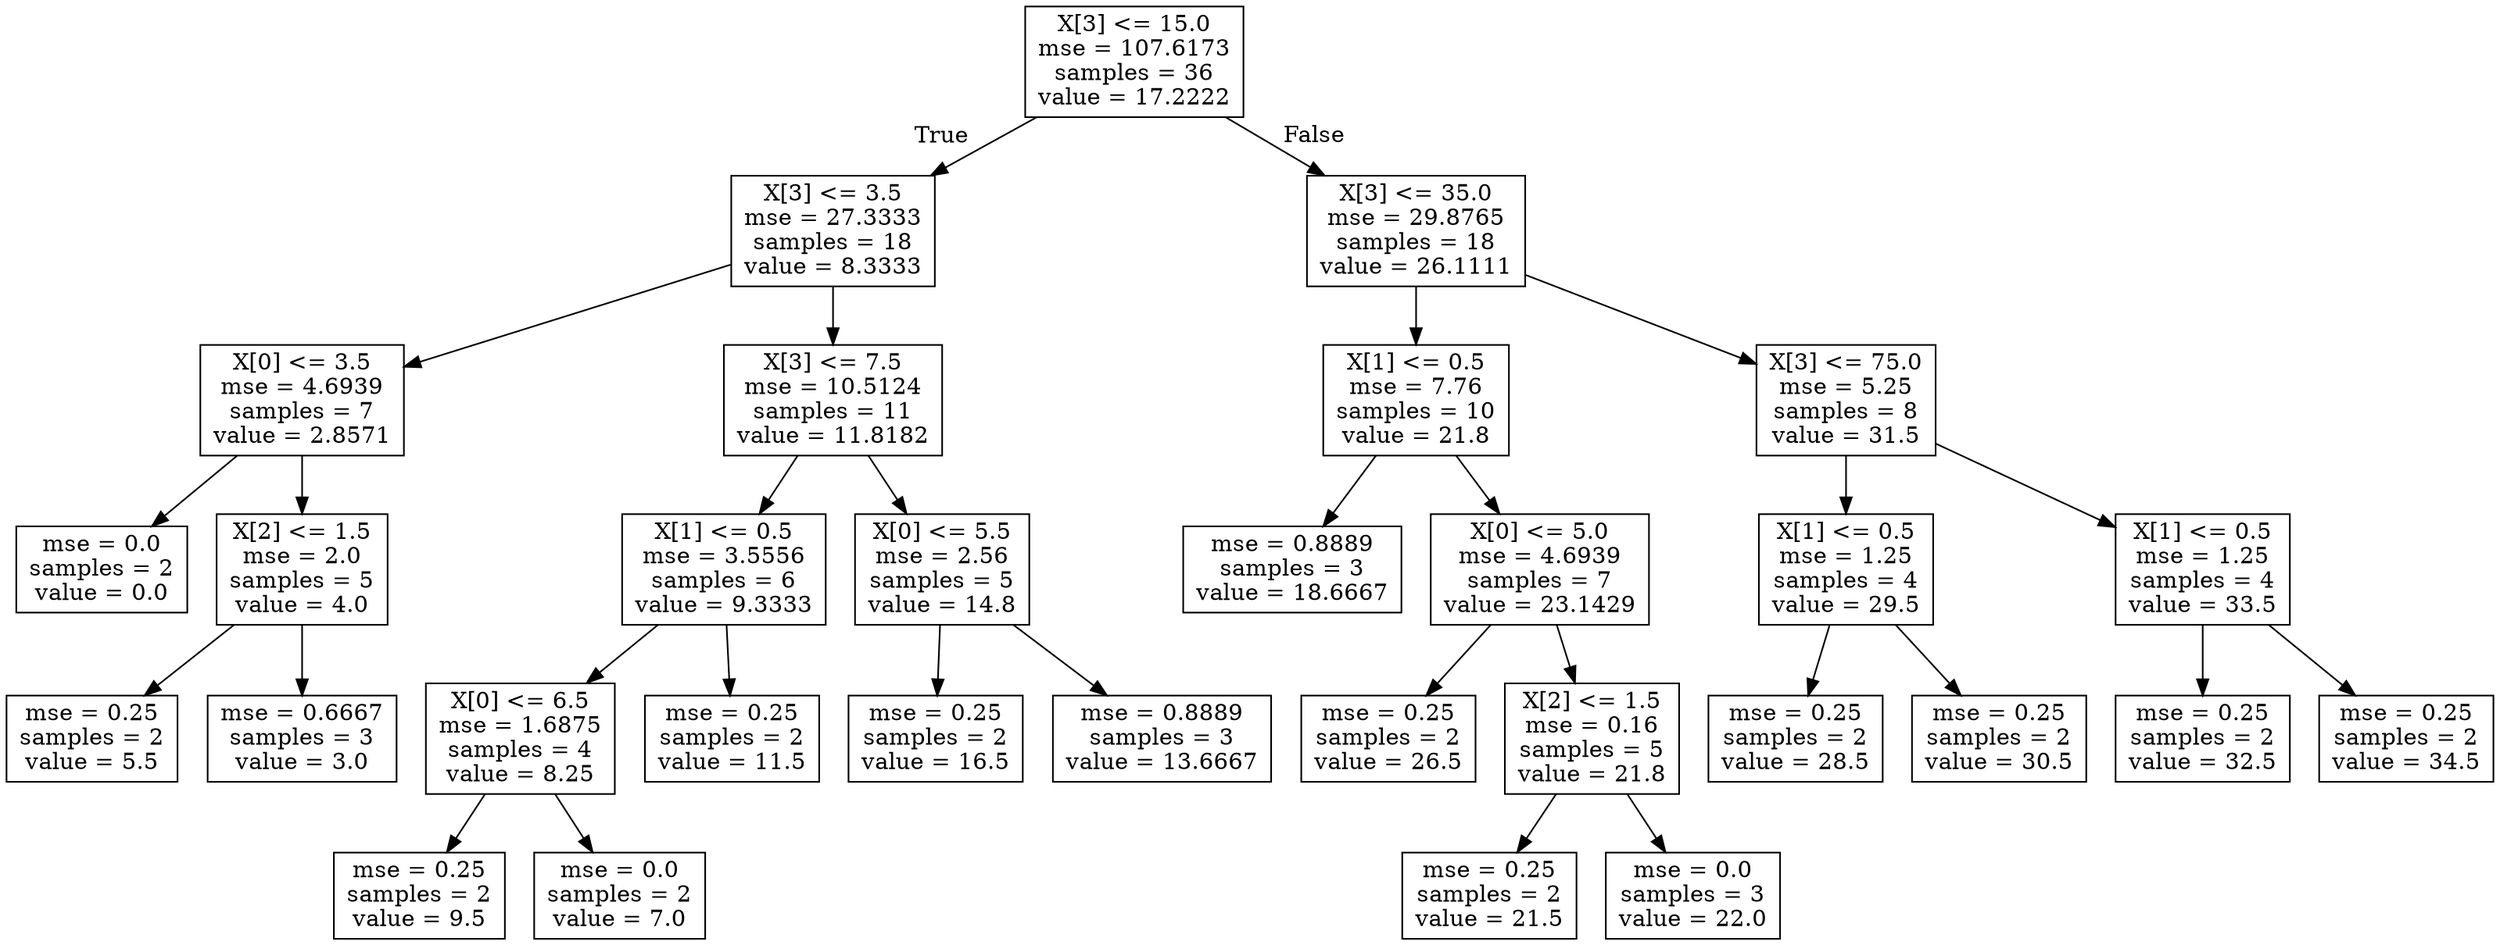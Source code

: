 digraph Tree {
node [shape=box] ;
0 [label="X[3] <= 15.0\nmse = 107.6173\nsamples = 36\nvalue = 17.2222"] ;
1 [label="X[3] <= 3.5\nmse = 27.3333\nsamples = 18\nvalue = 8.3333"] ;
0 -> 1 [labeldistance=2.5, labelangle=45, headlabel="True"] ;
2 [label="X[0] <= 3.5\nmse = 4.6939\nsamples = 7\nvalue = 2.8571"] ;
1 -> 2 ;
3 [label="mse = 0.0\nsamples = 2\nvalue = 0.0"] ;
2 -> 3 ;
4 [label="X[2] <= 1.5\nmse = 2.0\nsamples = 5\nvalue = 4.0"] ;
2 -> 4 ;
5 [label="mse = 0.25\nsamples = 2\nvalue = 5.5"] ;
4 -> 5 ;
6 [label="mse = 0.6667\nsamples = 3\nvalue = 3.0"] ;
4 -> 6 ;
7 [label="X[3] <= 7.5\nmse = 10.5124\nsamples = 11\nvalue = 11.8182"] ;
1 -> 7 ;
8 [label="X[1] <= 0.5\nmse = 3.5556\nsamples = 6\nvalue = 9.3333"] ;
7 -> 8 ;
9 [label="X[0] <= 6.5\nmse = 1.6875\nsamples = 4\nvalue = 8.25"] ;
8 -> 9 ;
10 [label="mse = 0.25\nsamples = 2\nvalue = 9.5"] ;
9 -> 10 ;
11 [label="mse = 0.0\nsamples = 2\nvalue = 7.0"] ;
9 -> 11 ;
12 [label="mse = 0.25\nsamples = 2\nvalue = 11.5"] ;
8 -> 12 ;
13 [label="X[0] <= 5.5\nmse = 2.56\nsamples = 5\nvalue = 14.8"] ;
7 -> 13 ;
14 [label="mse = 0.25\nsamples = 2\nvalue = 16.5"] ;
13 -> 14 ;
15 [label="mse = 0.8889\nsamples = 3\nvalue = 13.6667"] ;
13 -> 15 ;
16 [label="X[3] <= 35.0\nmse = 29.8765\nsamples = 18\nvalue = 26.1111"] ;
0 -> 16 [labeldistance=2.5, labelangle=-45, headlabel="False"] ;
17 [label="X[1] <= 0.5\nmse = 7.76\nsamples = 10\nvalue = 21.8"] ;
16 -> 17 ;
18 [label="mse = 0.8889\nsamples = 3\nvalue = 18.6667"] ;
17 -> 18 ;
19 [label="X[0] <= 5.0\nmse = 4.6939\nsamples = 7\nvalue = 23.1429"] ;
17 -> 19 ;
20 [label="mse = 0.25\nsamples = 2\nvalue = 26.5"] ;
19 -> 20 ;
21 [label="X[2] <= 1.5\nmse = 0.16\nsamples = 5\nvalue = 21.8"] ;
19 -> 21 ;
22 [label="mse = 0.25\nsamples = 2\nvalue = 21.5"] ;
21 -> 22 ;
23 [label="mse = 0.0\nsamples = 3\nvalue = 22.0"] ;
21 -> 23 ;
24 [label="X[3] <= 75.0\nmse = 5.25\nsamples = 8\nvalue = 31.5"] ;
16 -> 24 ;
25 [label="X[1] <= 0.5\nmse = 1.25\nsamples = 4\nvalue = 29.5"] ;
24 -> 25 ;
26 [label="mse = 0.25\nsamples = 2\nvalue = 28.5"] ;
25 -> 26 ;
27 [label="mse = 0.25\nsamples = 2\nvalue = 30.5"] ;
25 -> 27 ;
28 [label="X[1] <= 0.5\nmse = 1.25\nsamples = 4\nvalue = 33.5"] ;
24 -> 28 ;
29 [label="mse = 0.25\nsamples = 2\nvalue = 32.5"] ;
28 -> 29 ;
30 [label="mse = 0.25\nsamples = 2\nvalue = 34.5"] ;
28 -> 30 ;
}